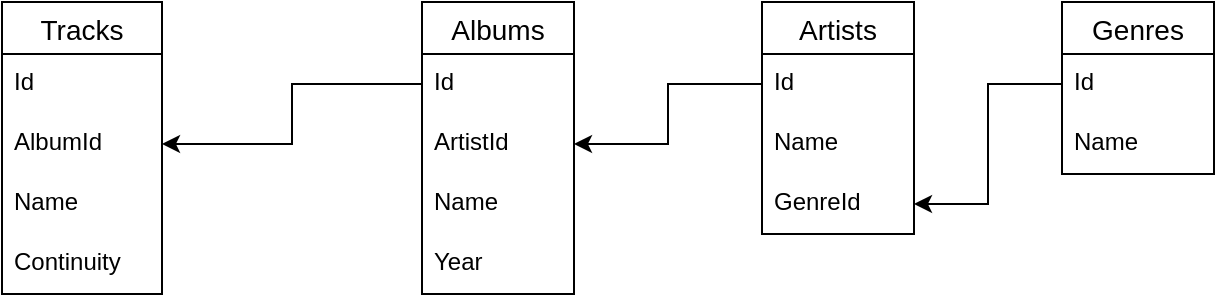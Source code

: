 <mxfile version="14.8.0" type="github">
  <diagram id="b15Hza7nnjam9g2sz_xK" name="Page-1">
    <mxGraphModel dx="1185" dy="635" grid="1" gridSize="10" guides="1" tooltips="1" connect="1" arrows="1" fold="1" page="1" pageScale="1" pageWidth="827" pageHeight="1169" math="0" shadow="0">
      <root>
        <mxCell id="0" />
        <mxCell id="1" parent="0" />
        <mxCell id="3d0mFpOl1IhNJcDzCBlv-16" value="Tracks" style="swimlane;fontStyle=0;childLayout=stackLayout;horizontal=1;startSize=26;horizontalStack=0;resizeParent=1;resizeParentMax=0;resizeLast=0;collapsible=1;marginBottom=0;align=center;fontSize=14;" parent="1" vertex="1">
          <mxGeometry x="160" y="90" width="80" height="146" as="geometry" />
        </mxCell>
        <mxCell id="3d0mFpOl1IhNJcDzCBlv-17" value="Id" style="text;strokeColor=none;fillColor=none;spacingLeft=4;spacingRight=4;overflow=hidden;rotatable=0;points=[[0,0.5],[1,0.5]];portConstraint=eastwest;fontSize=12;" parent="3d0mFpOl1IhNJcDzCBlv-16" vertex="1">
          <mxGeometry y="26" width="80" height="30" as="geometry" />
        </mxCell>
        <mxCell id="3d0mFpOl1IhNJcDzCBlv-23" value="AlbumId" style="text;strokeColor=none;fillColor=none;spacingLeft=4;spacingRight=4;overflow=hidden;rotatable=0;points=[[0,0.5],[1,0.5]];portConstraint=eastwest;fontSize=12;" parent="3d0mFpOl1IhNJcDzCBlv-16" vertex="1">
          <mxGeometry y="56" width="80" height="30" as="geometry" />
        </mxCell>
        <mxCell id="3d0mFpOl1IhNJcDzCBlv-22" value="Name" style="text;strokeColor=none;fillColor=none;spacingLeft=4;spacingRight=4;overflow=hidden;rotatable=0;points=[[0,0.5],[1,0.5]];portConstraint=eastwest;fontSize=12;" parent="3d0mFpOl1IhNJcDzCBlv-16" vertex="1">
          <mxGeometry y="86" width="80" height="30" as="geometry" />
        </mxCell>
        <mxCell id="3d0mFpOl1IhNJcDzCBlv-21" value="Continuity" style="text;strokeColor=none;fillColor=none;spacingLeft=4;spacingRight=4;overflow=hidden;rotatable=0;points=[[0,0.5],[1,0.5]];portConstraint=eastwest;fontSize=12;" parent="3d0mFpOl1IhNJcDzCBlv-16" vertex="1">
          <mxGeometry y="116" width="80" height="30" as="geometry" />
        </mxCell>
        <mxCell id="3d0mFpOl1IhNJcDzCBlv-24" value="Albums" style="swimlane;fontStyle=0;childLayout=stackLayout;horizontal=1;startSize=26;horizontalStack=0;resizeParent=1;resizeParentMax=0;resizeLast=0;collapsible=1;marginBottom=0;align=center;fontSize=14;" parent="1" vertex="1">
          <mxGeometry x="370" y="90" width="76" height="146" as="geometry" />
        </mxCell>
        <mxCell id="3d0mFpOl1IhNJcDzCBlv-25" value="Id" style="text;strokeColor=none;fillColor=none;spacingLeft=4;spacingRight=4;overflow=hidden;rotatable=0;points=[[0,0.5],[1,0.5]];portConstraint=eastwest;fontSize=12;" parent="3d0mFpOl1IhNJcDzCBlv-24" vertex="1">
          <mxGeometry y="26" width="76" height="30" as="geometry" />
        </mxCell>
        <mxCell id="3d0mFpOl1IhNJcDzCBlv-28" value="ArtistId" style="text;strokeColor=none;fillColor=none;spacingLeft=4;spacingRight=4;overflow=hidden;rotatable=0;points=[[0,0.5],[1,0.5]];portConstraint=eastwest;fontSize=12;" parent="3d0mFpOl1IhNJcDzCBlv-24" vertex="1">
          <mxGeometry y="56" width="76" height="30" as="geometry" />
        </mxCell>
        <mxCell id="3d0mFpOl1IhNJcDzCBlv-26" value="Name" style="text;strokeColor=none;fillColor=none;spacingLeft=4;spacingRight=4;overflow=hidden;rotatable=0;points=[[0,0.5],[1,0.5]];portConstraint=eastwest;fontSize=12;" parent="3d0mFpOl1IhNJcDzCBlv-24" vertex="1">
          <mxGeometry y="86" width="76" height="30" as="geometry" />
        </mxCell>
        <mxCell id="3d0mFpOl1IhNJcDzCBlv-27" value="Year" style="text;strokeColor=none;fillColor=none;spacingLeft=4;spacingRight=4;overflow=hidden;rotatable=0;points=[[0,0.5],[1,0.5]];portConstraint=eastwest;fontSize=12;" parent="3d0mFpOl1IhNJcDzCBlv-24" vertex="1">
          <mxGeometry y="116" width="76" height="30" as="geometry" />
        </mxCell>
        <mxCell id="3d0mFpOl1IhNJcDzCBlv-32" value="Artists" style="swimlane;fontStyle=0;childLayout=stackLayout;horizontal=1;startSize=26;horizontalStack=0;resizeParent=1;resizeParentMax=0;resizeLast=0;collapsible=1;marginBottom=0;align=center;fontSize=14;" parent="1" vertex="1">
          <mxGeometry x="540" y="90" width="76" height="116" as="geometry" />
        </mxCell>
        <mxCell id="3d0mFpOl1IhNJcDzCBlv-33" value="Id" style="text;strokeColor=none;fillColor=none;spacingLeft=4;spacingRight=4;overflow=hidden;rotatable=0;points=[[0,0.5],[1,0.5]];portConstraint=eastwest;fontSize=12;" parent="3d0mFpOl1IhNJcDzCBlv-32" vertex="1">
          <mxGeometry y="26" width="76" height="30" as="geometry" />
        </mxCell>
        <mxCell id="3d0mFpOl1IhNJcDzCBlv-34" value="Name" style="text;strokeColor=none;fillColor=none;spacingLeft=4;spacingRight=4;overflow=hidden;rotatable=0;points=[[0,0.5],[1,0.5]];portConstraint=eastwest;fontSize=12;" parent="3d0mFpOl1IhNJcDzCBlv-32" vertex="1">
          <mxGeometry y="56" width="76" height="30" as="geometry" />
        </mxCell>
        <mxCell id="3d0mFpOl1IhNJcDzCBlv-42" value="GenreId" style="text;strokeColor=none;fillColor=none;spacingLeft=4;spacingRight=4;overflow=hidden;rotatable=0;points=[[0,0.5],[1,0.5]];portConstraint=eastwest;fontSize=12;" parent="3d0mFpOl1IhNJcDzCBlv-32" vertex="1">
          <mxGeometry y="86" width="76" height="30" as="geometry" />
        </mxCell>
        <mxCell id="3d0mFpOl1IhNJcDzCBlv-37" style="edgeStyle=orthogonalEdgeStyle;rounded=0;orthogonalLoop=1;jettySize=auto;html=1;exitX=0;exitY=0.5;exitDx=0;exitDy=0;entryX=1;entryY=0.5;entryDx=0;entryDy=0;" parent="1" source="3d0mFpOl1IhNJcDzCBlv-33" target="3d0mFpOl1IhNJcDzCBlv-28" edge="1">
          <mxGeometry relative="1" as="geometry" />
        </mxCell>
        <mxCell id="3d0mFpOl1IhNJcDzCBlv-38" value="Genres" style="swimlane;fontStyle=0;childLayout=stackLayout;horizontal=1;startSize=26;horizontalStack=0;resizeParent=1;resizeParentMax=0;resizeLast=0;collapsible=1;marginBottom=0;align=center;fontSize=14;" parent="1" vertex="1">
          <mxGeometry x="690" y="90" width="76" height="86" as="geometry" />
        </mxCell>
        <mxCell id="3d0mFpOl1IhNJcDzCBlv-39" value="Id" style="text;strokeColor=none;fillColor=none;spacingLeft=4;spacingRight=4;overflow=hidden;rotatable=0;points=[[0,0.5],[1,0.5]];portConstraint=eastwest;fontSize=12;" parent="3d0mFpOl1IhNJcDzCBlv-38" vertex="1">
          <mxGeometry y="26" width="76" height="30" as="geometry" />
        </mxCell>
        <mxCell id="3d0mFpOl1IhNJcDzCBlv-40" value="Name" style="text;strokeColor=none;fillColor=none;spacingLeft=4;spacingRight=4;overflow=hidden;rotatable=0;points=[[0,0.5],[1,0.5]];portConstraint=eastwest;fontSize=12;" parent="3d0mFpOl1IhNJcDzCBlv-38" vertex="1">
          <mxGeometry y="56" width="76" height="30" as="geometry" />
        </mxCell>
        <mxCell id="3d0mFpOl1IhNJcDzCBlv-43" style="edgeStyle=orthogonalEdgeStyle;rounded=0;orthogonalLoop=1;jettySize=auto;html=1;exitX=0;exitY=0.5;exitDx=0;exitDy=0;entryX=1;entryY=0.5;entryDx=0;entryDy=0;" parent="1" source="3d0mFpOl1IhNJcDzCBlv-39" target="3d0mFpOl1IhNJcDzCBlv-42" edge="1">
          <mxGeometry relative="1" as="geometry" />
        </mxCell>
        <mxCell id="3d0mFpOl1IhNJcDzCBlv-44" style="edgeStyle=orthogonalEdgeStyle;rounded=0;orthogonalLoop=1;jettySize=auto;html=1;exitX=0;exitY=0.5;exitDx=0;exitDy=0;entryX=1;entryY=0.5;entryDx=0;entryDy=0;" parent="1" source="3d0mFpOl1IhNJcDzCBlv-25" target="3d0mFpOl1IhNJcDzCBlv-23" edge="1">
          <mxGeometry relative="1" as="geometry" />
        </mxCell>
      </root>
    </mxGraphModel>
  </diagram>
</mxfile>
